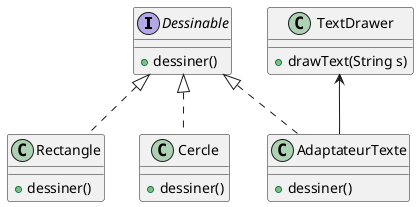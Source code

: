 @startuml

interface Dessinable {
+ dessiner()
}
class Rectangle {
+ dessiner()
}
class Cercle {
+ dessiner()
}

class AdaptateurTexte {
+ dessiner()
}

class TextDrawer {
+ drawText(String s)
}

Dessinable <|.. Rectangle
Dessinable <|.. Cercle
Dessinable <|.. AdaptateurTexte
TextDrawer <-- AdaptateurTexte

@enduml